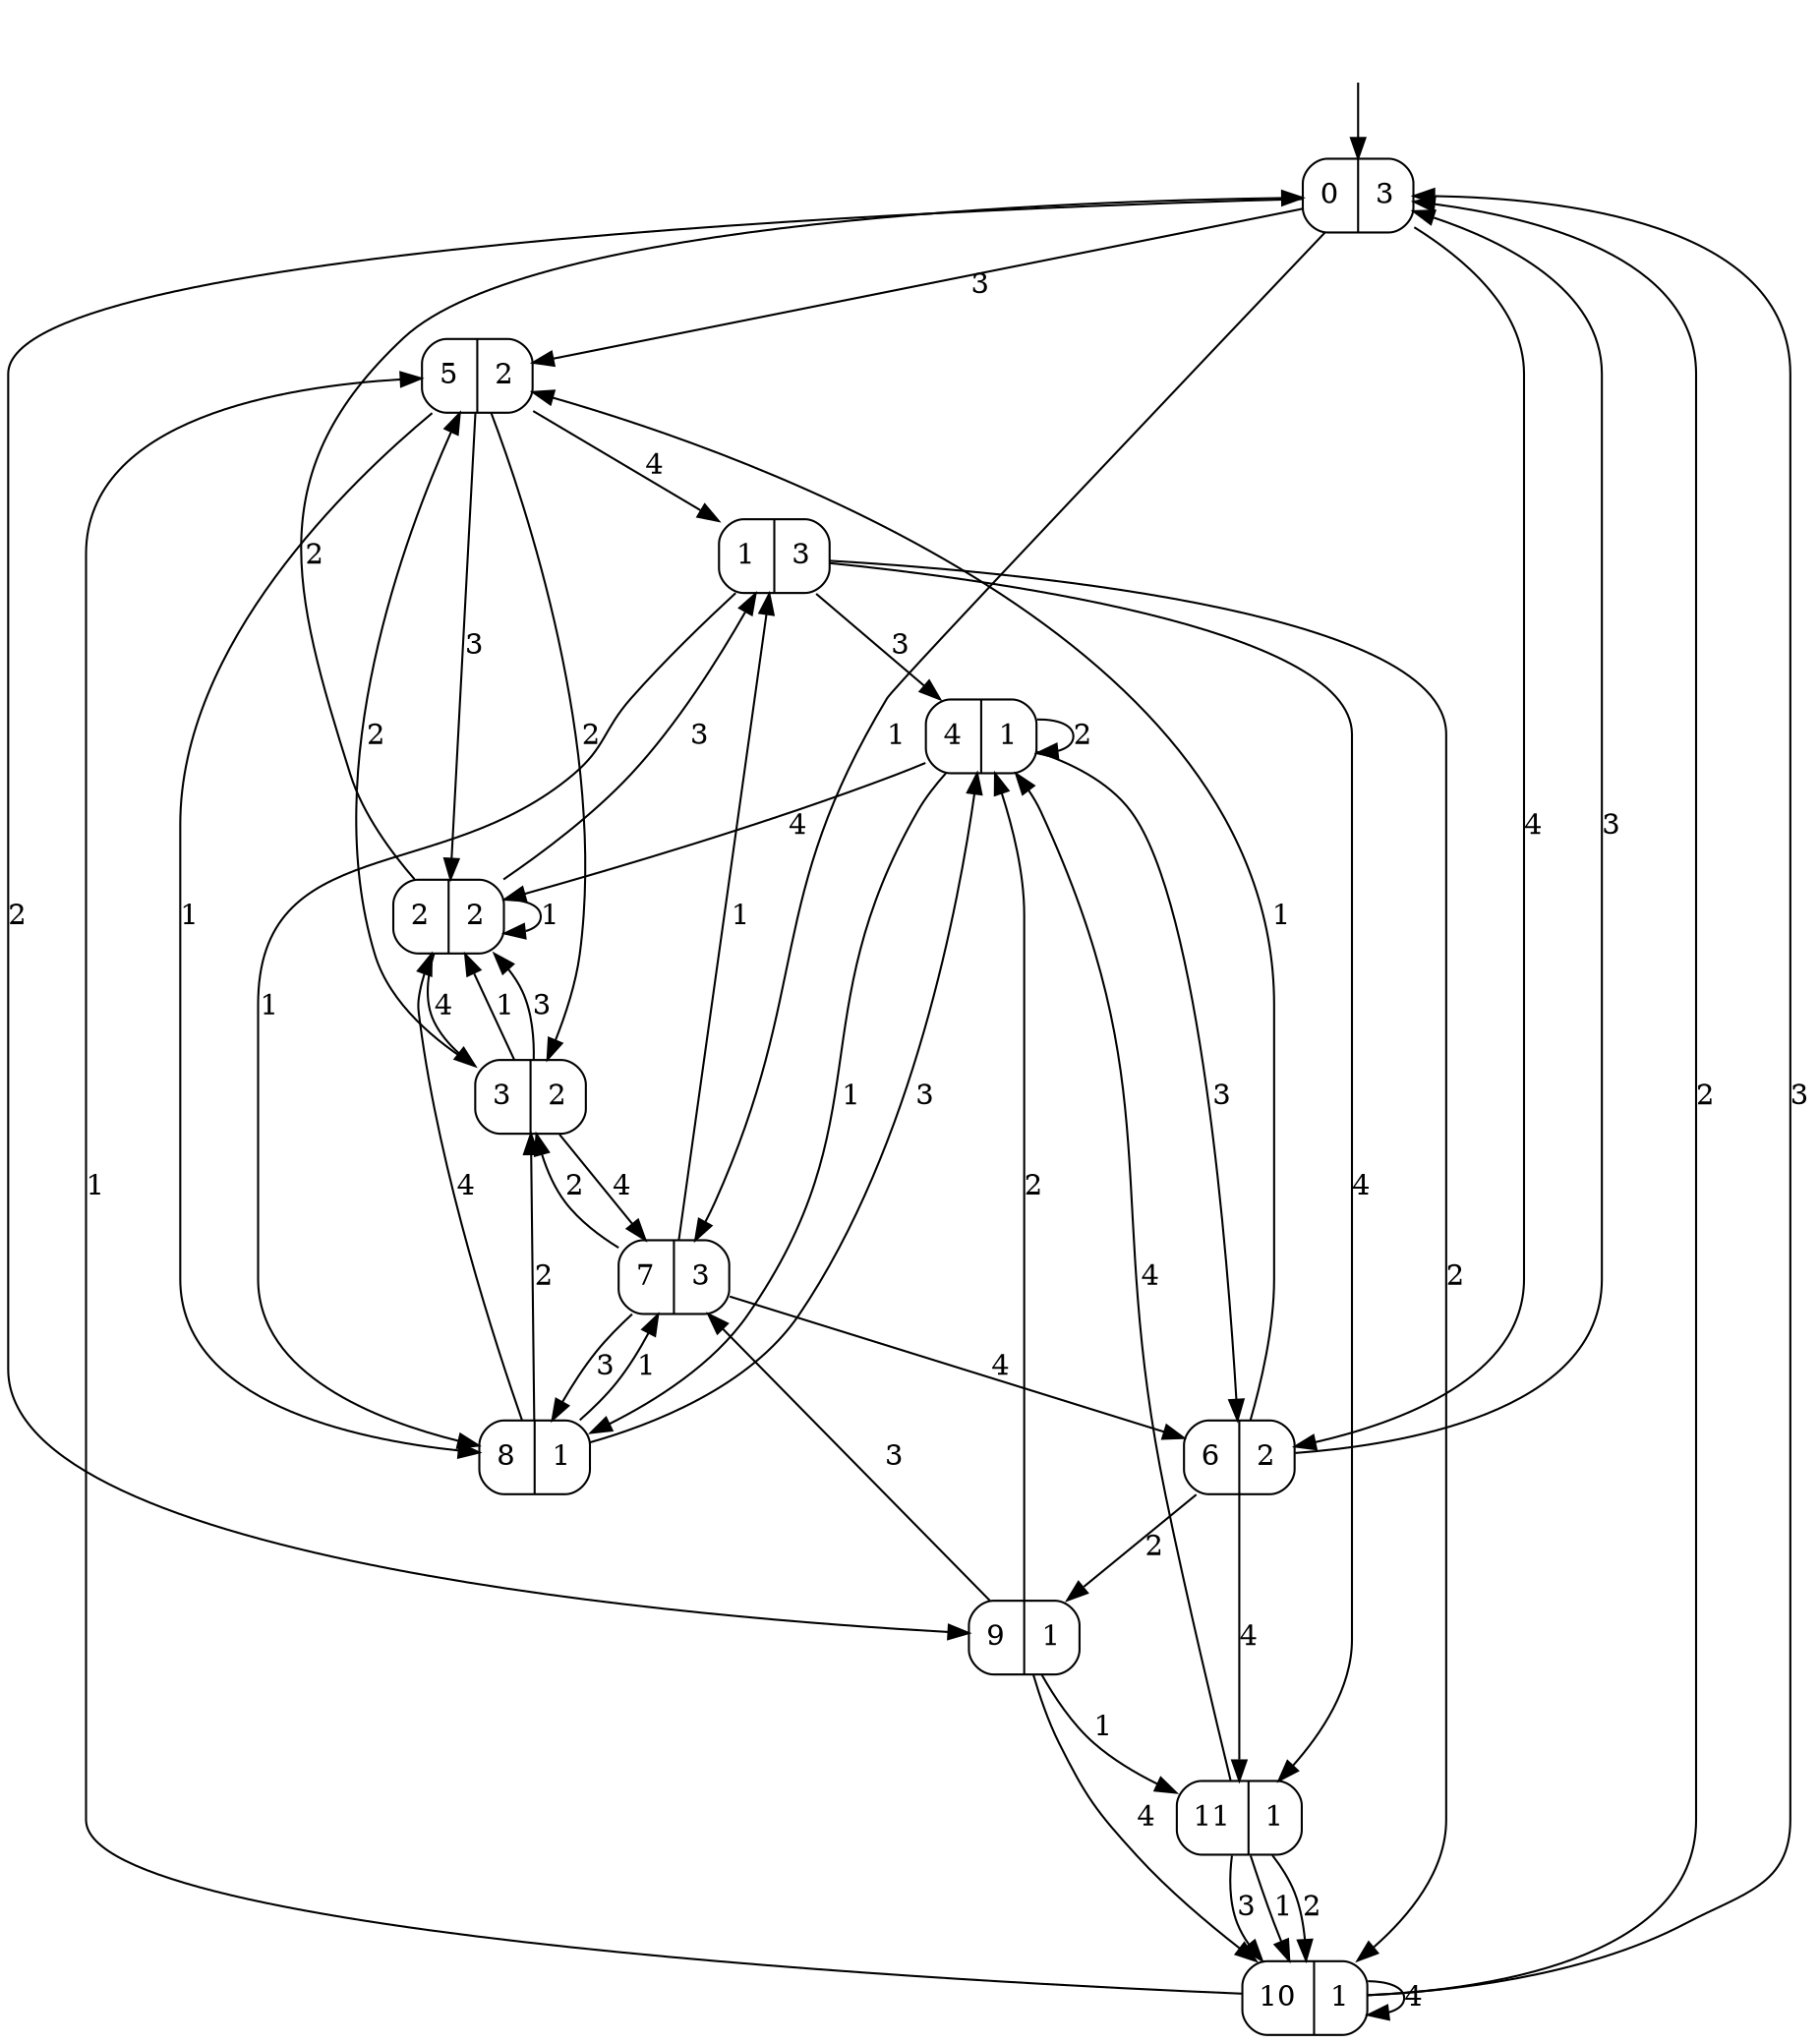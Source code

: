 digraph moore_size_12_inputs_4_output3_3 {
0 [label="0|3", shape=record, style=rounded];
1 [label="1|3", shape=record, style=rounded];
2 [label="2|2", shape=record, style=rounded];
3 [label="3|2", shape=record, style=rounded];
4 [label="4|1", shape=record, style=rounded];
5 [label="5|2", shape=record, style=rounded];
6 [label="6|2", shape=record, style=rounded];
7 [label="7|3", shape=record, style=rounded];
8 [label="8|1", shape=record, style=rounded];
9 [label="9|1", shape=record, style=rounded];
10 [label="10|1", shape=record, style=rounded];
11 [label="11|1", shape=record, style=rounded];
0 -> 7  [label=1];
0 -> 9  [label=2];
0 -> 5  [label=3];
0 -> 6  [label=4];
1 -> 8  [label=1];
1 -> 10  [label=2];
1 -> 4  [label=3];
1 -> 11  [label=4];
2 -> 2  [label=1];
2 -> 0  [label=2];
2 -> 1  [label=3];
2 -> 3  [label=4];
3 -> 2  [label=1];
3 -> 5  [label=2];
3 -> 2  [label=3];
3 -> 7  [label=4];
4 -> 8  [label=1];
4 -> 4  [label=2];
4 -> 6  [label=3];
4 -> 2  [label=4];
5 -> 8  [label=1];
5 -> 3  [label=2];
5 -> 2  [label=3];
5 -> 1  [label=4];
6 -> 5  [label=1];
6 -> 9  [label=2];
6 -> 0  [label=3];
6 -> 11  [label=4];
7 -> 1  [label=1];
7 -> 3  [label=2];
7 -> 8  [label=3];
7 -> 6  [label=4];
8 -> 7  [label=1];
8 -> 3  [label=2];
8 -> 4  [label=3];
8 -> 2  [label=4];
9 -> 11  [label=1];
9 -> 4  [label=2];
9 -> 7  [label=3];
9 -> 10  [label=4];
10 -> 5  [label=1];
10 -> 0  [label=2];
10 -> 0  [label=3];
10 -> 10  [label=4];
11 -> 10  [label=1];
11 -> 10  [label=2];
11 -> 10  [label=3];
11 -> 4  [label=4];
__start0 [label="", shape=none];
__start0 -> 0  [label=""];
}
